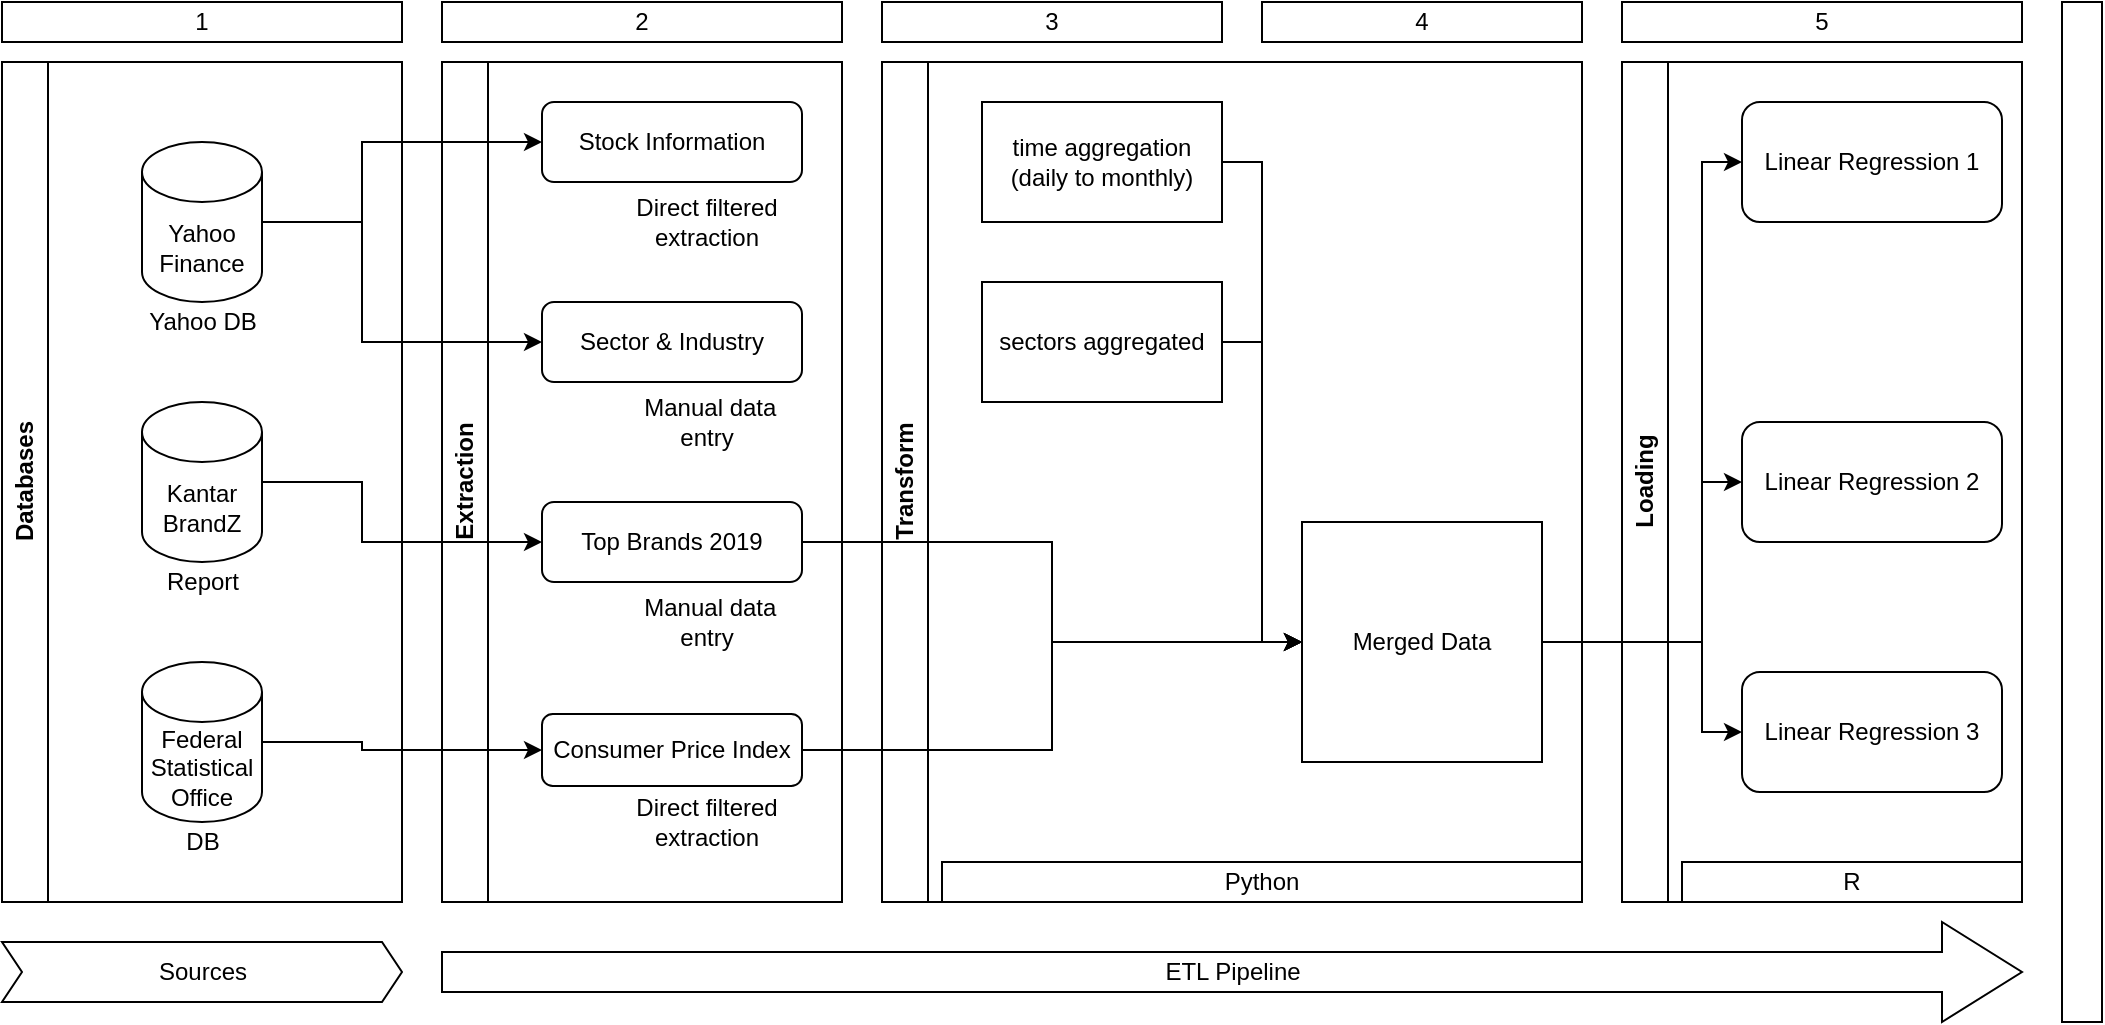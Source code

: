 <mxfile version="22.1.11" type="github">
  <diagram name="Page-1" id="7igvs6gEivPfTOj5GeFv">
    <mxGraphModel dx="1230" dy="756" grid="1" gridSize="10" guides="1" tooltips="1" connect="1" arrows="1" fold="1" page="1" pageScale="1" pageWidth="827" pageHeight="1169" math="0" shadow="0">
      <root>
        <mxCell id="0" />
        <mxCell id="1" parent="0" />
        <mxCell id="Orsz5sGhs1cldK6UFUGG-1" value="Databases" style="swimlane;horizontal=0;whiteSpace=wrap;html=1;" parent="1" vertex="1">
          <mxGeometry x="50" y="220" width="200" height="420" as="geometry" />
        </mxCell>
        <mxCell id="Orsz5sGhs1cldK6UFUGG-3" value="Yahoo Finance" style="shape=cylinder3;whiteSpace=wrap;html=1;boundedLbl=1;backgroundOutline=1;size=15;" parent="Orsz5sGhs1cldK6UFUGG-1" vertex="1">
          <mxGeometry x="70" y="40" width="60" height="80" as="geometry" />
        </mxCell>
        <mxCell id="Orsz5sGhs1cldK6UFUGG-5" value="Kantar BrandZ" style="shape=cylinder3;whiteSpace=wrap;html=1;boundedLbl=1;backgroundOutline=1;size=15;" parent="Orsz5sGhs1cldK6UFUGG-1" vertex="1">
          <mxGeometry x="70" y="170" width="60" height="80" as="geometry" />
        </mxCell>
        <mxCell id="ZQCkKx4SF7BVx3PdPr3Z-1" value="Federal Statistical Office" style="shape=cylinder3;whiteSpace=wrap;html=1;boundedLbl=1;backgroundOutline=1;size=15;" parent="Orsz5sGhs1cldK6UFUGG-1" vertex="1">
          <mxGeometry x="70" y="300" width="60" height="80" as="geometry" />
        </mxCell>
        <mxCell id="ZQCkKx4SF7BVx3PdPr3Z-42" value="Report" style="text;html=1;strokeColor=none;fillColor=none;align=center;verticalAlign=middle;whiteSpace=wrap;rounded=0;" parent="Orsz5sGhs1cldK6UFUGG-1" vertex="1">
          <mxGeometry x="52.5" y="250" width="95" height="20" as="geometry" />
        </mxCell>
        <mxCell id="ZQCkKx4SF7BVx3PdPr3Z-43" value="Yahoo DB" style="text;html=1;strokeColor=none;fillColor=none;align=center;verticalAlign=middle;whiteSpace=wrap;rounded=0;" parent="Orsz5sGhs1cldK6UFUGG-1" vertex="1">
          <mxGeometry x="52.5" y="120" width="95" height="20" as="geometry" />
        </mxCell>
        <mxCell id="ZQCkKx4SF7BVx3PdPr3Z-44" value="DB" style="text;html=1;strokeColor=none;fillColor=none;align=center;verticalAlign=middle;whiteSpace=wrap;rounded=0;" parent="Orsz5sGhs1cldK6UFUGG-1" vertex="1">
          <mxGeometry x="52.5" y="380" width="95" height="20" as="geometry" />
        </mxCell>
        <mxCell id="Orsz5sGhs1cldK6UFUGG-7" value="Extraction" style="swimlane;horizontal=0;whiteSpace=wrap;html=1;" parent="1" vertex="1">
          <mxGeometry x="270" y="220" width="200" height="420" as="geometry" />
        </mxCell>
        <mxCell id="ZQCkKx4SF7BVx3PdPr3Z-23" value="Stock Information" style="rounded=1;whiteSpace=wrap;html=1;" parent="Orsz5sGhs1cldK6UFUGG-7" vertex="1">
          <mxGeometry x="50" y="20" width="130" height="40" as="geometry" />
        </mxCell>
        <mxCell id="ZQCkKx4SF7BVx3PdPr3Z-24" value="Sector &amp;amp; Industry" style="rounded=1;whiteSpace=wrap;html=1;" parent="Orsz5sGhs1cldK6UFUGG-7" vertex="1">
          <mxGeometry x="50" y="120" width="130" height="40" as="geometry" />
        </mxCell>
        <mxCell id="ZQCkKx4SF7BVx3PdPr3Z-27" value="Top Brands 2019" style="rounded=1;whiteSpace=wrap;html=1;" parent="Orsz5sGhs1cldK6UFUGG-7" vertex="1">
          <mxGeometry x="50" y="220" width="130" height="40" as="geometry" />
        </mxCell>
        <mxCell id="ZQCkKx4SF7BVx3PdPr3Z-28" value="Consumer Price Index" style="rounded=1;whiteSpace=wrap;html=1;" parent="Orsz5sGhs1cldK6UFUGG-7" vertex="1">
          <mxGeometry x="50" y="326" width="130" height="36" as="geometry" />
        </mxCell>
        <mxCell id="ZQCkKx4SF7BVx3PdPr3Z-34" value="" style="shape=image;html=1;verticalAlign=top;verticalLabelPosition=bottom;labelBackgroundColor=#ffffff;imageAspect=0;aspect=fixed;image=https://cdn0.iconfinder.com/data/icons/phosphor-thin-vol-3/256/microsoft-excel-logo-thin-128.png" parent="Orsz5sGhs1cldK6UFUGG-7" vertex="1">
          <mxGeometry x="50" y="260" width="40" height="40" as="geometry" />
        </mxCell>
        <mxCell id="ZQCkKx4SF7BVx3PdPr3Z-35" value="" style="shape=image;html=1;verticalAlign=top;verticalLabelPosition=bottom;labelBackgroundColor=#ffffff;imageAspect=0;aspect=fixed;image=https://cdn0.iconfinder.com/data/icons/phosphor-thin-vol-3/256/microsoft-excel-logo-thin-128.png" parent="Orsz5sGhs1cldK6UFUGG-7" vertex="1">
          <mxGeometry x="50" y="362" width="40" height="40" as="geometry" />
        </mxCell>
        <mxCell id="ZQCkKx4SF7BVx3PdPr3Z-36" value="" style="shape=image;html=1;verticalAlign=top;verticalLabelPosition=bottom;labelBackgroundColor=#ffffff;imageAspect=0;aspect=fixed;image=https://cdn0.iconfinder.com/data/icons/phosphor-thin-vol-3/256/microsoft-excel-logo-thin-128.png" parent="Orsz5sGhs1cldK6UFUGG-7" vertex="1">
          <mxGeometry x="50" y="160" width="40" height="40" as="geometry" />
        </mxCell>
        <mxCell id="ZQCkKx4SF7BVx3PdPr3Z-37" value="" style="shape=image;html=1;verticalAlign=top;verticalLabelPosition=bottom;labelBackgroundColor=#ffffff;imageAspect=0;aspect=fixed;image=https://cdn0.iconfinder.com/data/icons/phosphor-thin-vol-3/256/microsoft-excel-logo-thin-128.png" parent="Orsz5sGhs1cldK6UFUGG-7" vertex="1">
          <mxGeometry x="50" y="60" width="40" height="40" as="geometry" />
        </mxCell>
        <mxCell id="ZQCkKx4SF7BVx3PdPr3Z-38" value="Direct filtered extraction" style="text;html=1;strokeColor=none;fillColor=none;align=center;verticalAlign=middle;whiteSpace=wrap;rounded=0;" parent="Orsz5sGhs1cldK6UFUGG-7" vertex="1">
          <mxGeometry x="85" y="60" width="95" height="40" as="geometry" />
        </mxCell>
        <mxCell id="ZQCkKx4SF7BVx3PdPr3Z-39" value="&amp;nbsp;Manual data entry" style="text;html=1;strokeColor=none;fillColor=none;align=center;verticalAlign=middle;whiteSpace=wrap;rounded=0;" parent="Orsz5sGhs1cldK6UFUGG-7" vertex="1">
          <mxGeometry x="85" y="160" width="95" height="40" as="geometry" />
        </mxCell>
        <mxCell id="ZQCkKx4SF7BVx3PdPr3Z-40" value="&amp;nbsp;Manual data entry" style="text;html=1;strokeColor=none;fillColor=none;align=center;verticalAlign=middle;whiteSpace=wrap;rounded=0;" parent="Orsz5sGhs1cldK6UFUGG-7" vertex="1">
          <mxGeometry x="85" y="260" width="95" height="40" as="geometry" />
        </mxCell>
        <mxCell id="ZQCkKx4SF7BVx3PdPr3Z-41" value="Direct filtered extraction" style="text;html=1;strokeColor=none;fillColor=none;align=center;verticalAlign=middle;whiteSpace=wrap;rounded=0;" parent="Orsz5sGhs1cldK6UFUGG-7" vertex="1">
          <mxGeometry x="85" y="360" width="95" height="40" as="geometry" />
        </mxCell>
        <mxCell id="ZQCkKx4SF7BVx3PdPr3Z-3" value="Transform" style="swimlane;horizontal=0;whiteSpace=wrap;html=1;" parent="1" vertex="1">
          <mxGeometry x="490" y="220" width="350" height="420" as="geometry" />
        </mxCell>
        <mxCell id="Dk1eDjtupp30QDpW1Qba-13" style="edgeStyle=orthogonalEdgeStyle;rounded=0;orthogonalLoop=1;jettySize=auto;html=1;exitX=1;exitY=0.5;exitDx=0;exitDy=0;entryX=0;entryY=0.5;entryDx=0;entryDy=0;" edge="1" parent="ZQCkKx4SF7BVx3PdPr3Z-3" source="ZQCkKx4SF7BVx3PdPr3Z-16" target="ZQCkKx4SF7BVx3PdPr3Z-45">
          <mxGeometry relative="1" as="geometry">
            <mxPoint x="210" y="210" as="targetPoint" />
            <Array as="points">
              <mxPoint x="190" y="50" />
              <mxPoint x="190" y="290" />
            </Array>
          </mxGeometry>
        </mxCell>
        <mxCell id="ZQCkKx4SF7BVx3PdPr3Z-16" value="time aggregation (daily to monthly)" style="rounded=0;whiteSpace=wrap;html=1;" parent="ZQCkKx4SF7BVx3PdPr3Z-3" vertex="1">
          <mxGeometry x="50" y="20" width="120" height="60" as="geometry" />
        </mxCell>
        <mxCell id="Dk1eDjtupp30QDpW1Qba-12" style="edgeStyle=orthogonalEdgeStyle;rounded=0;orthogonalLoop=1;jettySize=auto;html=1;exitX=1;exitY=0.5;exitDx=0;exitDy=0;entryX=0;entryY=0.5;entryDx=0;entryDy=0;" edge="1" parent="ZQCkKx4SF7BVx3PdPr3Z-3" source="ZQCkKx4SF7BVx3PdPr3Z-17" target="ZQCkKx4SF7BVx3PdPr3Z-45">
          <mxGeometry relative="1" as="geometry" />
        </mxCell>
        <mxCell id="ZQCkKx4SF7BVx3PdPr3Z-17" value="sectors aggregated" style="rounded=0;whiteSpace=wrap;html=1;" parent="ZQCkKx4SF7BVx3PdPr3Z-3" vertex="1">
          <mxGeometry x="50" y="110" width="120" height="60" as="geometry" />
        </mxCell>
        <mxCell id="ZQCkKx4SF7BVx3PdPr3Z-45" value="Merged Data" style="rounded=0;whiteSpace=wrap;html=1;" parent="ZQCkKx4SF7BVx3PdPr3Z-3" vertex="1">
          <mxGeometry x="210" y="230" width="120" height="120" as="geometry" />
        </mxCell>
        <mxCell id="ZQCkKx4SF7BVx3PdPr3Z-46" value="Python" style="rounded=0;whiteSpace=wrap;html=1;" parent="ZQCkKx4SF7BVx3PdPr3Z-3" vertex="1">
          <mxGeometry x="30" y="400" width="320" height="20" as="geometry" />
        </mxCell>
        <mxCell id="ZQCkKx4SF7BVx3PdPr3Z-10" value="Loading" style="swimlane;horizontal=0;whiteSpace=wrap;html=1;" parent="1" vertex="1">
          <mxGeometry x="860" y="220" width="200" height="420" as="geometry" />
        </mxCell>
        <mxCell id="ZQCkKx4SF7BVx3PdPr3Z-47" value="R" style="rounded=0;whiteSpace=wrap;html=1;" parent="ZQCkKx4SF7BVx3PdPr3Z-10" vertex="1">
          <mxGeometry x="30" y="400" width="170" height="20" as="geometry" />
        </mxCell>
        <mxCell id="ZQCkKx4SF7BVx3PdPr3Z-49" value="Linear Regression 1" style="rounded=1;whiteSpace=wrap;html=1;" parent="ZQCkKx4SF7BVx3PdPr3Z-10" vertex="1">
          <mxGeometry x="60" y="20" width="130" height="60" as="geometry" />
        </mxCell>
        <mxCell id="ZQCkKx4SF7BVx3PdPr3Z-50" value="Linear Regression 2" style="rounded=1;whiteSpace=wrap;html=1;" parent="ZQCkKx4SF7BVx3PdPr3Z-10" vertex="1">
          <mxGeometry x="60" y="180" width="130" height="60" as="geometry" />
        </mxCell>
        <mxCell id="ZQCkKx4SF7BVx3PdPr3Z-51" value="Linear Regression 3" style="rounded=1;whiteSpace=wrap;html=1;" parent="ZQCkKx4SF7BVx3PdPr3Z-10" vertex="1">
          <mxGeometry x="60" y="305" width="130" height="60" as="geometry" />
        </mxCell>
        <mxCell id="ZQCkKx4SF7BVx3PdPr3Z-20" value="ETL Pipeline" style="html=1;shadow=0;dashed=0;align=center;verticalAlign=middle;shape=mxgraph.arrows2.arrow;dy=0.6;dx=40;notch=0;" parent="1" vertex="1">
          <mxGeometry x="270" y="650" width="790" height="50" as="geometry" />
        </mxCell>
        <mxCell id="ZQCkKx4SF7BVx3PdPr3Z-21" value="Sources" style="html=1;shadow=0;dashed=0;align=center;verticalAlign=middle;shape=mxgraph.arrows2.arrow;dy=0;dx=10;notch=10;" parent="1" vertex="1">
          <mxGeometry x="50" y="660" width="200" height="30" as="geometry" />
        </mxCell>
        <mxCell id="ZQCkKx4SF7BVx3PdPr3Z-57" value="" style="rounded=0;whiteSpace=wrap;html=1;" parent="1" vertex="1">
          <mxGeometry x="1080" y="190" width="20" height="510" as="geometry" />
        </mxCell>
        <mxCell id="Dk1eDjtupp30QDpW1Qba-1" value="1" style="rounded=0;whiteSpace=wrap;html=1;" vertex="1" parent="1">
          <mxGeometry x="50" y="190" width="200" height="20" as="geometry" />
        </mxCell>
        <mxCell id="Dk1eDjtupp30QDpW1Qba-2" value="2" style="rounded=0;whiteSpace=wrap;html=1;" vertex="1" parent="1">
          <mxGeometry x="270" y="190" width="200" height="20" as="geometry" />
        </mxCell>
        <mxCell id="Dk1eDjtupp30QDpW1Qba-3" value="3" style="rounded=0;whiteSpace=wrap;html=1;" vertex="1" parent="1">
          <mxGeometry x="490" y="190" width="170" height="20" as="geometry" />
        </mxCell>
        <mxCell id="Dk1eDjtupp30QDpW1Qba-4" value="5" style="rounded=0;whiteSpace=wrap;html=1;" vertex="1" parent="1">
          <mxGeometry x="860" y="190" width="200" height="20" as="geometry" />
        </mxCell>
        <mxCell id="Dk1eDjtupp30QDpW1Qba-5" value="4" style="rounded=0;whiteSpace=wrap;html=1;" vertex="1" parent="1">
          <mxGeometry x="680" y="190" width="160" height="20" as="geometry" />
        </mxCell>
        <mxCell id="Dk1eDjtupp30QDpW1Qba-6" style="edgeStyle=orthogonalEdgeStyle;rounded=0;orthogonalLoop=1;jettySize=auto;html=1;exitX=1;exitY=0.5;exitDx=0;exitDy=0;exitPerimeter=0;entryX=0;entryY=0.5;entryDx=0;entryDy=0;" edge="1" parent="1" source="Orsz5sGhs1cldK6UFUGG-3" target="ZQCkKx4SF7BVx3PdPr3Z-23">
          <mxGeometry relative="1" as="geometry">
            <Array as="points">
              <mxPoint x="230" y="300" />
              <mxPoint x="230" y="260" />
            </Array>
          </mxGeometry>
        </mxCell>
        <mxCell id="Dk1eDjtupp30QDpW1Qba-7" style="edgeStyle=orthogonalEdgeStyle;rounded=0;orthogonalLoop=1;jettySize=auto;html=1;exitX=1;exitY=0.5;exitDx=0;exitDy=0;exitPerimeter=0;entryX=0;entryY=0.5;entryDx=0;entryDy=0;" edge="1" parent="1" source="Orsz5sGhs1cldK6UFUGG-3" target="ZQCkKx4SF7BVx3PdPr3Z-24">
          <mxGeometry relative="1" as="geometry">
            <Array as="points">
              <mxPoint x="230" y="300" />
              <mxPoint x="230" y="360" />
            </Array>
          </mxGeometry>
        </mxCell>
        <mxCell id="Dk1eDjtupp30QDpW1Qba-8" style="edgeStyle=orthogonalEdgeStyle;rounded=0;orthogonalLoop=1;jettySize=auto;html=1;exitX=1;exitY=0.5;exitDx=0;exitDy=0;exitPerimeter=0;entryX=0;entryY=0.5;entryDx=0;entryDy=0;" edge="1" parent="1" source="Orsz5sGhs1cldK6UFUGG-5" target="ZQCkKx4SF7BVx3PdPr3Z-27">
          <mxGeometry relative="1" as="geometry">
            <Array as="points">
              <mxPoint x="230" y="430" />
              <mxPoint x="230" y="460" />
            </Array>
          </mxGeometry>
        </mxCell>
        <mxCell id="Dk1eDjtupp30QDpW1Qba-9" style="edgeStyle=orthogonalEdgeStyle;rounded=0;orthogonalLoop=1;jettySize=auto;html=1;exitX=1;exitY=0.5;exitDx=0;exitDy=0;exitPerimeter=0;entryX=0;entryY=0.5;entryDx=0;entryDy=0;" edge="1" parent="1" source="ZQCkKx4SF7BVx3PdPr3Z-1" target="ZQCkKx4SF7BVx3PdPr3Z-28">
          <mxGeometry relative="1" as="geometry">
            <Array as="points">
              <mxPoint x="230" y="560" />
              <mxPoint x="230" y="564" />
            </Array>
          </mxGeometry>
        </mxCell>
        <mxCell id="Dk1eDjtupp30QDpW1Qba-10" style="edgeStyle=orthogonalEdgeStyle;rounded=0;orthogonalLoop=1;jettySize=auto;html=1;exitX=1;exitY=0.5;exitDx=0;exitDy=0;" edge="1" parent="1" source="ZQCkKx4SF7BVx3PdPr3Z-27" target="ZQCkKx4SF7BVx3PdPr3Z-45">
          <mxGeometry relative="1" as="geometry" />
        </mxCell>
        <mxCell id="Dk1eDjtupp30QDpW1Qba-11" style="edgeStyle=orthogonalEdgeStyle;rounded=0;orthogonalLoop=1;jettySize=auto;html=1;exitX=1;exitY=0.5;exitDx=0;exitDy=0;entryX=0;entryY=0.5;entryDx=0;entryDy=0;" edge="1" parent="1" source="ZQCkKx4SF7BVx3PdPr3Z-28" target="ZQCkKx4SF7BVx3PdPr3Z-45">
          <mxGeometry relative="1" as="geometry" />
        </mxCell>
        <mxCell id="Dk1eDjtupp30QDpW1Qba-14" style="edgeStyle=orthogonalEdgeStyle;rounded=0;orthogonalLoop=1;jettySize=auto;html=1;exitX=1;exitY=0.5;exitDx=0;exitDy=0;entryX=0;entryY=0.5;entryDx=0;entryDy=0;" edge="1" parent="1" source="ZQCkKx4SF7BVx3PdPr3Z-45" target="ZQCkKx4SF7BVx3PdPr3Z-49">
          <mxGeometry relative="1" as="geometry">
            <Array as="points">
              <mxPoint x="900" y="510" />
              <mxPoint x="900" y="270" />
            </Array>
          </mxGeometry>
        </mxCell>
        <mxCell id="Dk1eDjtupp30QDpW1Qba-15" style="edgeStyle=orthogonalEdgeStyle;rounded=0;orthogonalLoop=1;jettySize=auto;html=1;exitX=1;exitY=0.5;exitDx=0;exitDy=0;entryX=0;entryY=0.5;entryDx=0;entryDy=0;" edge="1" parent="1" source="ZQCkKx4SF7BVx3PdPr3Z-45" target="ZQCkKx4SF7BVx3PdPr3Z-51">
          <mxGeometry relative="1" as="geometry">
            <Array as="points">
              <mxPoint x="900" y="510" />
              <mxPoint x="900" y="555" />
            </Array>
          </mxGeometry>
        </mxCell>
        <mxCell id="Dk1eDjtupp30QDpW1Qba-16" style="edgeStyle=orthogonalEdgeStyle;rounded=0;orthogonalLoop=1;jettySize=auto;html=1;exitX=1;exitY=0.5;exitDx=0;exitDy=0;entryX=0;entryY=0.5;entryDx=0;entryDy=0;" edge="1" parent="1" source="ZQCkKx4SF7BVx3PdPr3Z-45" target="ZQCkKx4SF7BVx3PdPr3Z-50">
          <mxGeometry relative="1" as="geometry">
            <Array as="points">
              <mxPoint x="900" y="510" />
              <mxPoint x="900" y="430" />
            </Array>
          </mxGeometry>
        </mxCell>
      </root>
    </mxGraphModel>
  </diagram>
</mxfile>
